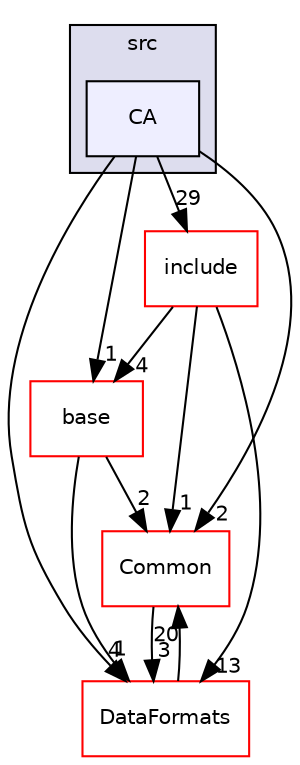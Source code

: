 digraph "/home/travis/build/AliceO2Group/AliceO2/Detectors/ITSMFT/ITS/reconstruction/src/CA" {
  bgcolor=transparent;
  compound=true
  node [ fontsize="10", fontname="Helvetica"];
  edge [ labelfontsize="10", labelfontname="Helvetica"];
  subgraph clusterdir_912fdeb75838ec7e9173df897dc72438 {
    graph [ bgcolor="#ddddee", pencolor="black", label="src" fontname="Helvetica", fontsize="10", URL="dir_912fdeb75838ec7e9173df897dc72438.html"]
  dir_d3c63b4240ccce6d6748cc9e464b22b6 [shape=box, label="CA", style="filled", fillcolor="#eeeeff", pencolor="black", URL="dir_d3c63b4240ccce6d6748cc9e464b22b6.html"];
  }
  dir_eedff867f3c4e67d20b227cb6e0f96ab [shape=box label="base" color="red" URL="dir_eedff867f3c4e67d20b227cb6e0f96ab.html"];
  dir_4ab6b4cc6a7edbff49100e9123df213f [shape=box label="Common" color="red" URL="dir_4ab6b4cc6a7edbff49100e9123df213f.html"];
  dir_a7418508cffd1c8afbbd736339058404 [shape=box label="include" color="red" URL="dir_a7418508cffd1c8afbbd736339058404.html"];
  dir_2171f7ec022c5423887b07c69b2f5b48 [shape=box label="DataFormats" color="red" URL="dir_2171f7ec022c5423887b07c69b2f5b48.html"];
  dir_eedff867f3c4e67d20b227cb6e0f96ab->dir_4ab6b4cc6a7edbff49100e9123df213f [headlabel="2", labeldistance=1.5 headhref="dir_000266_000016.html"];
  dir_eedff867f3c4e67d20b227cb6e0f96ab->dir_2171f7ec022c5423887b07c69b2f5b48 [headlabel="1", labeldistance=1.5 headhref="dir_000266_000056.html"];
  dir_4ab6b4cc6a7edbff49100e9123df213f->dir_2171f7ec022c5423887b07c69b2f5b48 [headlabel="3", labeldistance=1.5 headhref="dir_000016_000056.html"];
  dir_d3c63b4240ccce6d6748cc9e464b22b6->dir_eedff867f3c4e67d20b227cb6e0f96ab [headlabel="1", labeldistance=1.5 headhref="dir_000090_000266.html"];
  dir_d3c63b4240ccce6d6748cc9e464b22b6->dir_4ab6b4cc6a7edbff49100e9123df213f [headlabel="2", labeldistance=1.5 headhref="dir_000090_000016.html"];
  dir_d3c63b4240ccce6d6748cc9e464b22b6->dir_a7418508cffd1c8afbbd736339058404 [headlabel="29", labeldistance=1.5 headhref="dir_000090_000032.html"];
  dir_d3c63b4240ccce6d6748cc9e464b22b6->dir_2171f7ec022c5423887b07c69b2f5b48 [headlabel="4", labeldistance=1.5 headhref="dir_000090_000056.html"];
  dir_a7418508cffd1c8afbbd736339058404->dir_eedff867f3c4e67d20b227cb6e0f96ab [headlabel="4", labeldistance=1.5 headhref="dir_000032_000266.html"];
  dir_a7418508cffd1c8afbbd736339058404->dir_4ab6b4cc6a7edbff49100e9123df213f [headlabel="1", labeldistance=1.5 headhref="dir_000032_000016.html"];
  dir_a7418508cffd1c8afbbd736339058404->dir_2171f7ec022c5423887b07c69b2f5b48 [headlabel="13", labeldistance=1.5 headhref="dir_000032_000056.html"];
  dir_2171f7ec022c5423887b07c69b2f5b48->dir_4ab6b4cc6a7edbff49100e9123df213f [headlabel="20", labeldistance=1.5 headhref="dir_000056_000016.html"];
}
